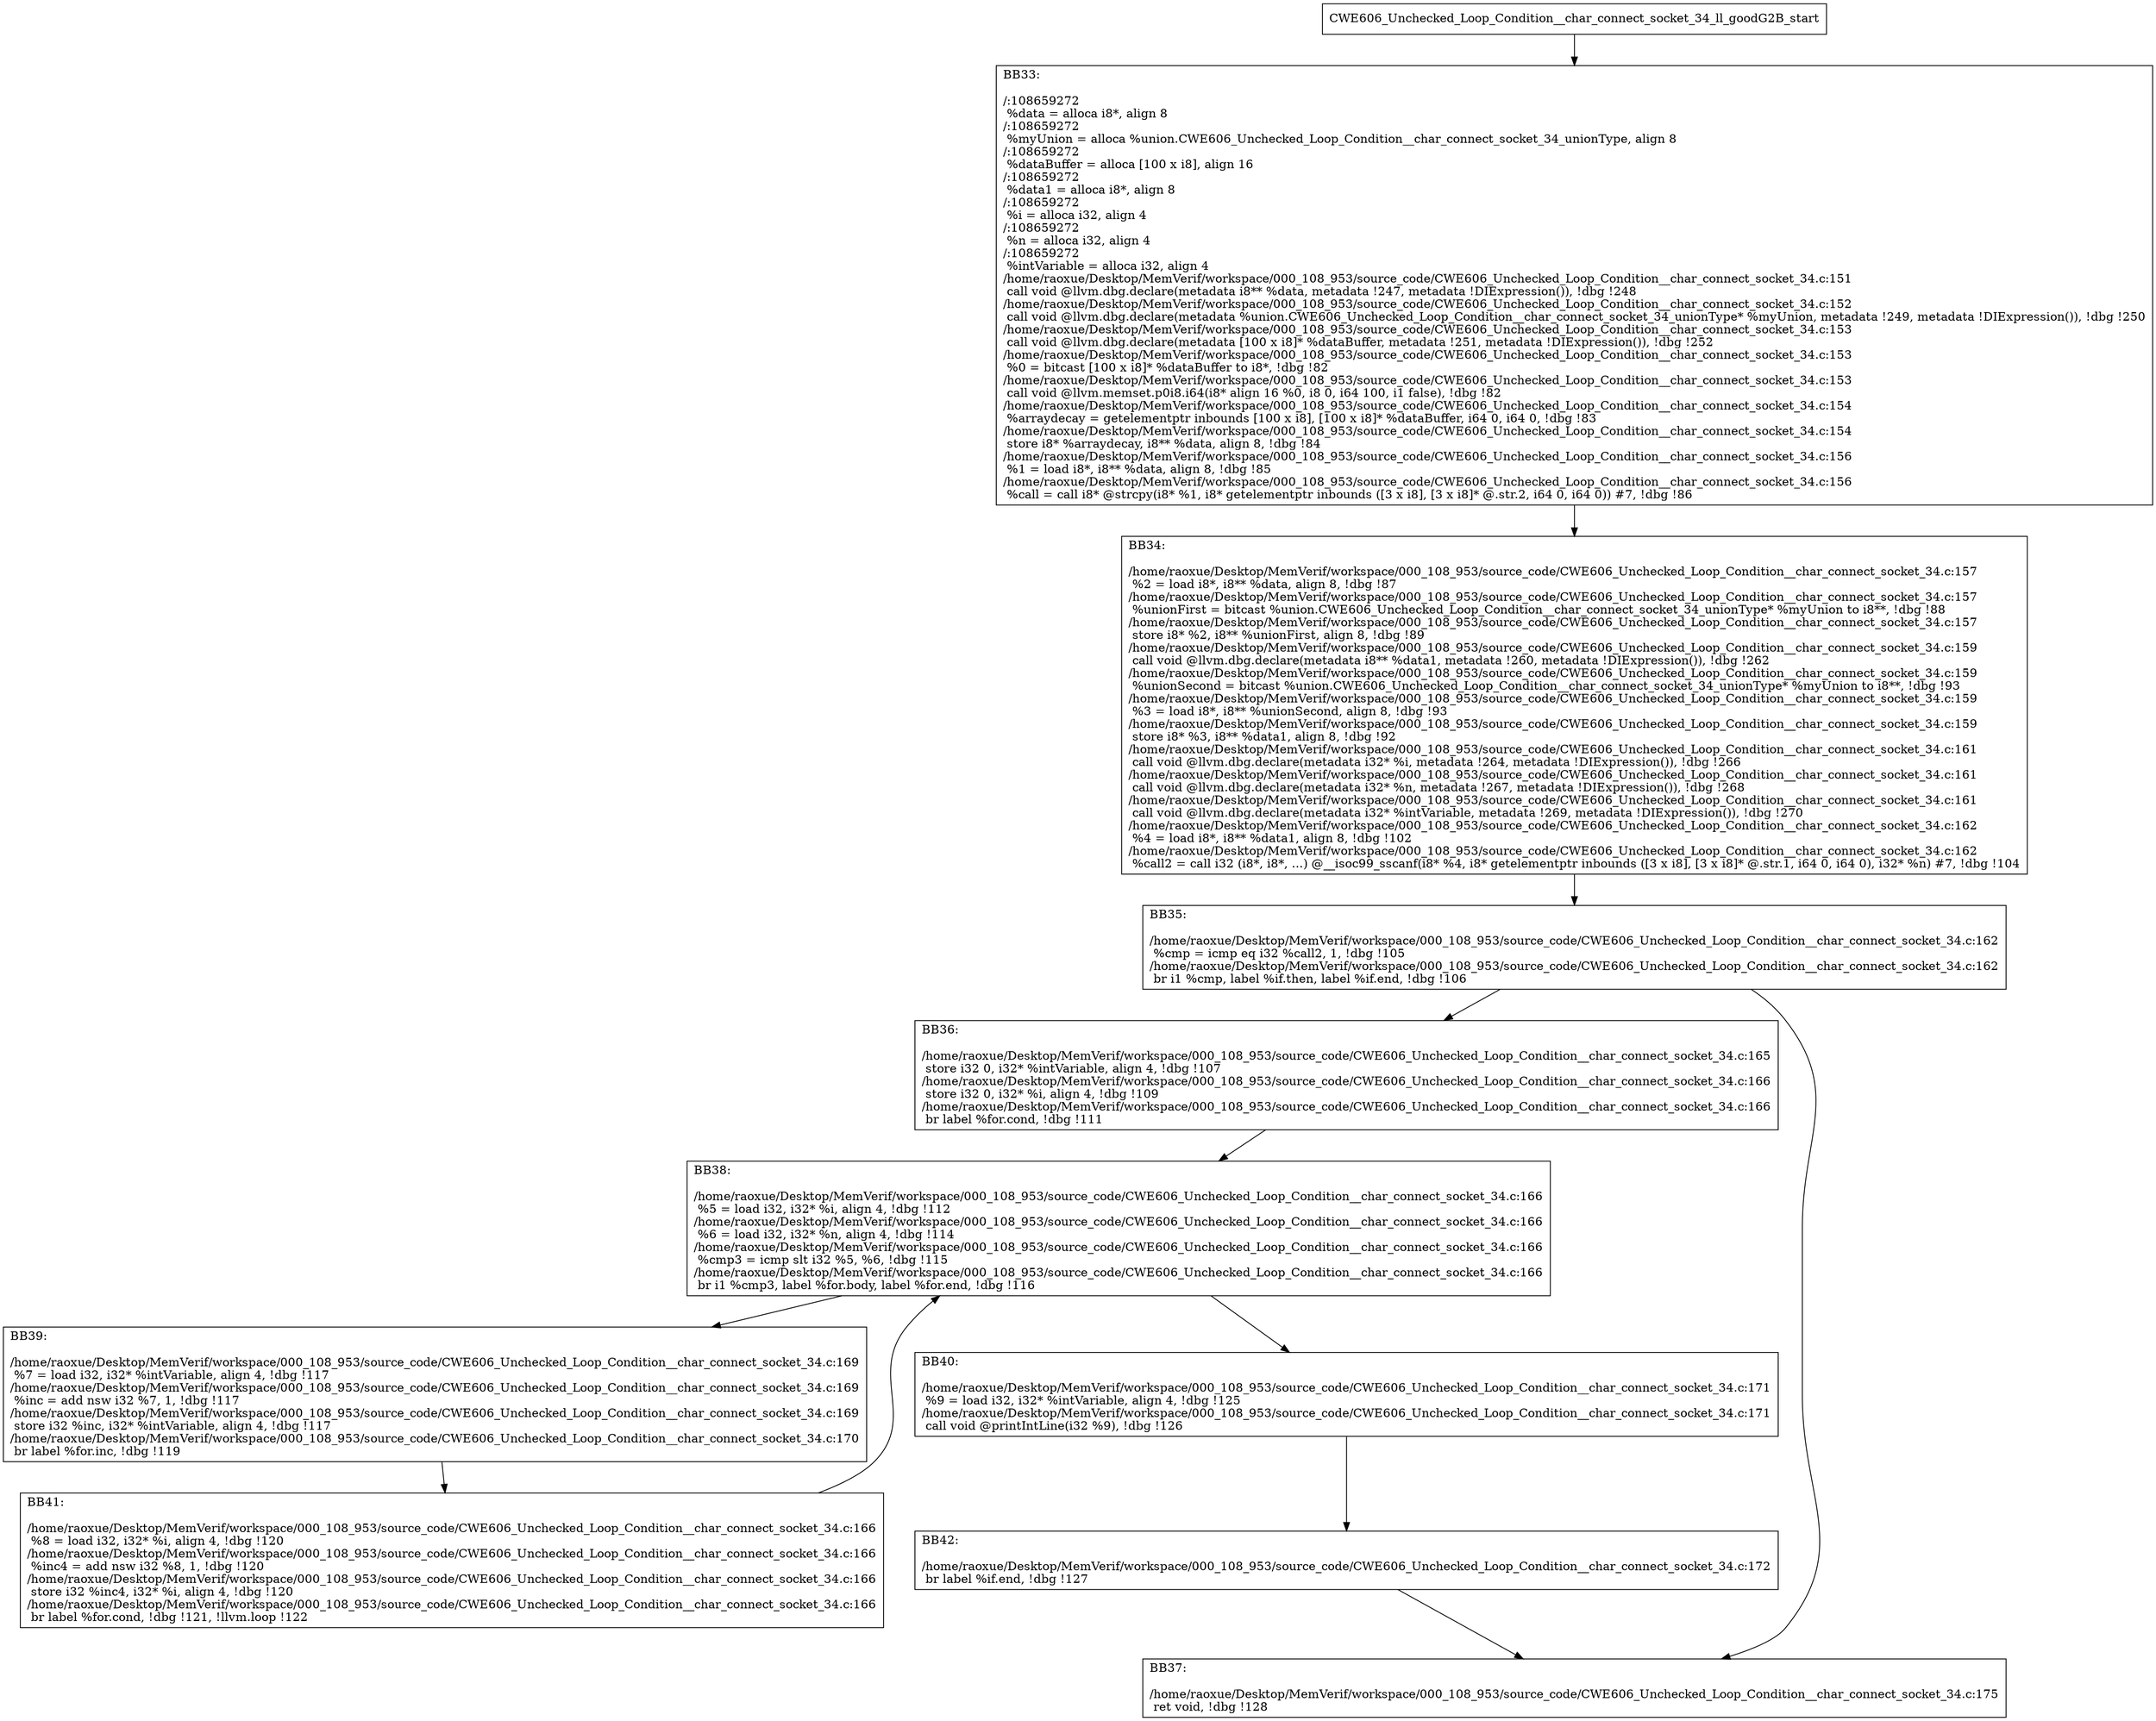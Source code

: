 digraph "CFG for'CWE606_Unchecked_Loop_Condition__char_connect_socket_34_ll_goodG2B' function" {
	BBCWE606_Unchecked_Loop_Condition__char_connect_socket_34_ll_goodG2B_start[shape=record,label="{CWE606_Unchecked_Loop_Condition__char_connect_socket_34_ll_goodG2B_start}"];
	BBCWE606_Unchecked_Loop_Condition__char_connect_socket_34_ll_goodG2B_start-> CWE606_Unchecked_Loop_Condition__char_connect_socket_34_ll_goodG2BBB33;
	CWE606_Unchecked_Loop_Condition__char_connect_socket_34_ll_goodG2BBB33 [shape=record, label="{BB33:\l\l/:108659272\l
  %data = alloca i8*, align 8\l
/:108659272\l
  %myUnion = alloca %union.CWE606_Unchecked_Loop_Condition__char_connect_socket_34_unionType, align 8\l
/:108659272\l
  %dataBuffer = alloca [100 x i8], align 16\l
/:108659272\l
  %data1 = alloca i8*, align 8\l
/:108659272\l
  %i = alloca i32, align 4\l
/:108659272\l
  %n = alloca i32, align 4\l
/:108659272\l
  %intVariable = alloca i32, align 4\l
/home/raoxue/Desktop/MemVerif/workspace/000_108_953/source_code/CWE606_Unchecked_Loop_Condition__char_connect_socket_34.c:151\l
  call void @llvm.dbg.declare(metadata i8** %data, metadata !247, metadata !DIExpression()), !dbg !248\l
/home/raoxue/Desktop/MemVerif/workspace/000_108_953/source_code/CWE606_Unchecked_Loop_Condition__char_connect_socket_34.c:152\l
  call void @llvm.dbg.declare(metadata %union.CWE606_Unchecked_Loop_Condition__char_connect_socket_34_unionType* %myUnion, metadata !249, metadata !DIExpression()), !dbg !250\l
/home/raoxue/Desktop/MemVerif/workspace/000_108_953/source_code/CWE606_Unchecked_Loop_Condition__char_connect_socket_34.c:153\l
  call void @llvm.dbg.declare(metadata [100 x i8]* %dataBuffer, metadata !251, metadata !DIExpression()), !dbg !252\l
/home/raoxue/Desktop/MemVerif/workspace/000_108_953/source_code/CWE606_Unchecked_Loop_Condition__char_connect_socket_34.c:153\l
  %0 = bitcast [100 x i8]* %dataBuffer to i8*, !dbg !82\l
/home/raoxue/Desktop/MemVerif/workspace/000_108_953/source_code/CWE606_Unchecked_Loop_Condition__char_connect_socket_34.c:153\l
  call void @llvm.memset.p0i8.i64(i8* align 16 %0, i8 0, i64 100, i1 false), !dbg !82\l
/home/raoxue/Desktop/MemVerif/workspace/000_108_953/source_code/CWE606_Unchecked_Loop_Condition__char_connect_socket_34.c:154\l
  %arraydecay = getelementptr inbounds [100 x i8], [100 x i8]* %dataBuffer, i64 0, i64 0, !dbg !83\l
/home/raoxue/Desktop/MemVerif/workspace/000_108_953/source_code/CWE606_Unchecked_Loop_Condition__char_connect_socket_34.c:154\l
  store i8* %arraydecay, i8** %data, align 8, !dbg !84\l
/home/raoxue/Desktop/MemVerif/workspace/000_108_953/source_code/CWE606_Unchecked_Loop_Condition__char_connect_socket_34.c:156\l
  %1 = load i8*, i8** %data, align 8, !dbg !85\l
/home/raoxue/Desktop/MemVerif/workspace/000_108_953/source_code/CWE606_Unchecked_Loop_Condition__char_connect_socket_34.c:156\l
  %call = call i8* @strcpy(i8* %1, i8* getelementptr inbounds ([3 x i8], [3 x i8]* @.str.2, i64 0, i64 0)) #7, !dbg !86\l
}"];
	CWE606_Unchecked_Loop_Condition__char_connect_socket_34_ll_goodG2BBB33-> CWE606_Unchecked_Loop_Condition__char_connect_socket_34_ll_goodG2BBB34;
	CWE606_Unchecked_Loop_Condition__char_connect_socket_34_ll_goodG2BBB34 [shape=record, label="{BB34:\l\l/home/raoxue/Desktop/MemVerif/workspace/000_108_953/source_code/CWE606_Unchecked_Loop_Condition__char_connect_socket_34.c:157\l
  %2 = load i8*, i8** %data, align 8, !dbg !87\l
/home/raoxue/Desktop/MemVerif/workspace/000_108_953/source_code/CWE606_Unchecked_Loop_Condition__char_connect_socket_34.c:157\l
  %unionFirst = bitcast %union.CWE606_Unchecked_Loop_Condition__char_connect_socket_34_unionType* %myUnion to i8**, !dbg !88\l
/home/raoxue/Desktop/MemVerif/workspace/000_108_953/source_code/CWE606_Unchecked_Loop_Condition__char_connect_socket_34.c:157\l
  store i8* %2, i8** %unionFirst, align 8, !dbg !89\l
/home/raoxue/Desktop/MemVerif/workspace/000_108_953/source_code/CWE606_Unchecked_Loop_Condition__char_connect_socket_34.c:159\l
  call void @llvm.dbg.declare(metadata i8** %data1, metadata !260, metadata !DIExpression()), !dbg !262\l
/home/raoxue/Desktop/MemVerif/workspace/000_108_953/source_code/CWE606_Unchecked_Loop_Condition__char_connect_socket_34.c:159\l
  %unionSecond = bitcast %union.CWE606_Unchecked_Loop_Condition__char_connect_socket_34_unionType* %myUnion to i8**, !dbg !93\l
/home/raoxue/Desktop/MemVerif/workspace/000_108_953/source_code/CWE606_Unchecked_Loop_Condition__char_connect_socket_34.c:159\l
  %3 = load i8*, i8** %unionSecond, align 8, !dbg !93\l
/home/raoxue/Desktop/MemVerif/workspace/000_108_953/source_code/CWE606_Unchecked_Loop_Condition__char_connect_socket_34.c:159\l
  store i8* %3, i8** %data1, align 8, !dbg !92\l
/home/raoxue/Desktop/MemVerif/workspace/000_108_953/source_code/CWE606_Unchecked_Loop_Condition__char_connect_socket_34.c:161\l
  call void @llvm.dbg.declare(metadata i32* %i, metadata !264, metadata !DIExpression()), !dbg !266\l
/home/raoxue/Desktop/MemVerif/workspace/000_108_953/source_code/CWE606_Unchecked_Loop_Condition__char_connect_socket_34.c:161\l
  call void @llvm.dbg.declare(metadata i32* %n, metadata !267, metadata !DIExpression()), !dbg !268\l
/home/raoxue/Desktop/MemVerif/workspace/000_108_953/source_code/CWE606_Unchecked_Loop_Condition__char_connect_socket_34.c:161\l
  call void @llvm.dbg.declare(metadata i32* %intVariable, metadata !269, metadata !DIExpression()), !dbg !270\l
/home/raoxue/Desktop/MemVerif/workspace/000_108_953/source_code/CWE606_Unchecked_Loop_Condition__char_connect_socket_34.c:162\l
  %4 = load i8*, i8** %data1, align 8, !dbg !102\l
/home/raoxue/Desktop/MemVerif/workspace/000_108_953/source_code/CWE606_Unchecked_Loop_Condition__char_connect_socket_34.c:162\l
  %call2 = call i32 (i8*, i8*, ...) @__isoc99_sscanf(i8* %4, i8* getelementptr inbounds ([3 x i8], [3 x i8]* @.str.1, i64 0, i64 0), i32* %n) #7, !dbg !104\l
}"];
	CWE606_Unchecked_Loop_Condition__char_connect_socket_34_ll_goodG2BBB34-> CWE606_Unchecked_Loop_Condition__char_connect_socket_34_ll_goodG2BBB35;
	CWE606_Unchecked_Loop_Condition__char_connect_socket_34_ll_goodG2BBB35 [shape=record, label="{BB35:\l\l/home/raoxue/Desktop/MemVerif/workspace/000_108_953/source_code/CWE606_Unchecked_Loop_Condition__char_connect_socket_34.c:162\l
  %cmp = icmp eq i32 %call2, 1, !dbg !105\l
/home/raoxue/Desktop/MemVerif/workspace/000_108_953/source_code/CWE606_Unchecked_Loop_Condition__char_connect_socket_34.c:162\l
  br i1 %cmp, label %if.then, label %if.end, !dbg !106\l
}"];
	CWE606_Unchecked_Loop_Condition__char_connect_socket_34_ll_goodG2BBB35-> CWE606_Unchecked_Loop_Condition__char_connect_socket_34_ll_goodG2BBB36;
	CWE606_Unchecked_Loop_Condition__char_connect_socket_34_ll_goodG2BBB35-> CWE606_Unchecked_Loop_Condition__char_connect_socket_34_ll_goodG2BBB37;
	CWE606_Unchecked_Loop_Condition__char_connect_socket_34_ll_goodG2BBB36 [shape=record, label="{BB36:\l\l/home/raoxue/Desktop/MemVerif/workspace/000_108_953/source_code/CWE606_Unchecked_Loop_Condition__char_connect_socket_34.c:165\l
  store i32 0, i32* %intVariable, align 4, !dbg !107\l
/home/raoxue/Desktop/MemVerif/workspace/000_108_953/source_code/CWE606_Unchecked_Loop_Condition__char_connect_socket_34.c:166\l
  store i32 0, i32* %i, align 4, !dbg !109\l
/home/raoxue/Desktop/MemVerif/workspace/000_108_953/source_code/CWE606_Unchecked_Loop_Condition__char_connect_socket_34.c:166\l
  br label %for.cond, !dbg !111\l
}"];
	CWE606_Unchecked_Loop_Condition__char_connect_socket_34_ll_goodG2BBB36-> CWE606_Unchecked_Loop_Condition__char_connect_socket_34_ll_goodG2BBB38;
	CWE606_Unchecked_Loop_Condition__char_connect_socket_34_ll_goodG2BBB38 [shape=record, label="{BB38:\l\l/home/raoxue/Desktop/MemVerif/workspace/000_108_953/source_code/CWE606_Unchecked_Loop_Condition__char_connect_socket_34.c:166\l
  %5 = load i32, i32* %i, align 4, !dbg !112\l
/home/raoxue/Desktop/MemVerif/workspace/000_108_953/source_code/CWE606_Unchecked_Loop_Condition__char_connect_socket_34.c:166\l
  %6 = load i32, i32* %n, align 4, !dbg !114\l
/home/raoxue/Desktop/MemVerif/workspace/000_108_953/source_code/CWE606_Unchecked_Loop_Condition__char_connect_socket_34.c:166\l
  %cmp3 = icmp slt i32 %5, %6, !dbg !115\l
/home/raoxue/Desktop/MemVerif/workspace/000_108_953/source_code/CWE606_Unchecked_Loop_Condition__char_connect_socket_34.c:166\l
  br i1 %cmp3, label %for.body, label %for.end, !dbg !116\l
}"];
	CWE606_Unchecked_Loop_Condition__char_connect_socket_34_ll_goodG2BBB38-> CWE606_Unchecked_Loop_Condition__char_connect_socket_34_ll_goodG2BBB39;
	CWE606_Unchecked_Loop_Condition__char_connect_socket_34_ll_goodG2BBB38-> CWE606_Unchecked_Loop_Condition__char_connect_socket_34_ll_goodG2BBB40;
	CWE606_Unchecked_Loop_Condition__char_connect_socket_34_ll_goodG2BBB39 [shape=record, label="{BB39:\l\l/home/raoxue/Desktop/MemVerif/workspace/000_108_953/source_code/CWE606_Unchecked_Loop_Condition__char_connect_socket_34.c:169\l
  %7 = load i32, i32* %intVariable, align 4, !dbg !117\l
/home/raoxue/Desktop/MemVerif/workspace/000_108_953/source_code/CWE606_Unchecked_Loop_Condition__char_connect_socket_34.c:169\l
  %inc = add nsw i32 %7, 1, !dbg !117\l
/home/raoxue/Desktop/MemVerif/workspace/000_108_953/source_code/CWE606_Unchecked_Loop_Condition__char_connect_socket_34.c:169\l
  store i32 %inc, i32* %intVariable, align 4, !dbg !117\l
/home/raoxue/Desktop/MemVerif/workspace/000_108_953/source_code/CWE606_Unchecked_Loop_Condition__char_connect_socket_34.c:170\l
  br label %for.inc, !dbg !119\l
}"];
	CWE606_Unchecked_Loop_Condition__char_connect_socket_34_ll_goodG2BBB39-> CWE606_Unchecked_Loop_Condition__char_connect_socket_34_ll_goodG2BBB41;
	CWE606_Unchecked_Loop_Condition__char_connect_socket_34_ll_goodG2BBB41 [shape=record, label="{BB41:\l\l/home/raoxue/Desktop/MemVerif/workspace/000_108_953/source_code/CWE606_Unchecked_Loop_Condition__char_connect_socket_34.c:166\l
  %8 = load i32, i32* %i, align 4, !dbg !120\l
/home/raoxue/Desktop/MemVerif/workspace/000_108_953/source_code/CWE606_Unchecked_Loop_Condition__char_connect_socket_34.c:166\l
  %inc4 = add nsw i32 %8, 1, !dbg !120\l
/home/raoxue/Desktop/MemVerif/workspace/000_108_953/source_code/CWE606_Unchecked_Loop_Condition__char_connect_socket_34.c:166\l
  store i32 %inc4, i32* %i, align 4, !dbg !120\l
/home/raoxue/Desktop/MemVerif/workspace/000_108_953/source_code/CWE606_Unchecked_Loop_Condition__char_connect_socket_34.c:166\l
  br label %for.cond, !dbg !121, !llvm.loop !122\l
}"];
	CWE606_Unchecked_Loop_Condition__char_connect_socket_34_ll_goodG2BBB41-> CWE606_Unchecked_Loop_Condition__char_connect_socket_34_ll_goodG2BBB38;
	CWE606_Unchecked_Loop_Condition__char_connect_socket_34_ll_goodG2BBB40 [shape=record, label="{BB40:\l\l/home/raoxue/Desktop/MemVerif/workspace/000_108_953/source_code/CWE606_Unchecked_Loop_Condition__char_connect_socket_34.c:171\l
  %9 = load i32, i32* %intVariable, align 4, !dbg !125\l
/home/raoxue/Desktop/MemVerif/workspace/000_108_953/source_code/CWE606_Unchecked_Loop_Condition__char_connect_socket_34.c:171\l
  call void @printIntLine(i32 %9), !dbg !126\l
}"];
	CWE606_Unchecked_Loop_Condition__char_connect_socket_34_ll_goodG2BBB40-> CWE606_Unchecked_Loop_Condition__char_connect_socket_34_ll_goodG2BBB42;
	CWE606_Unchecked_Loop_Condition__char_connect_socket_34_ll_goodG2BBB42 [shape=record, label="{BB42:\l\l/home/raoxue/Desktop/MemVerif/workspace/000_108_953/source_code/CWE606_Unchecked_Loop_Condition__char_connect_socket_34.c:172\l
  br label %if.end, !dbg !127\l
}"];
	CWE606_Unchecked_Loop_Condition__char_connect_socket_34_ll_goodG2BBB42-> CWE606_Unchecked_Loop_Condition__char_connect_socket_34_ll_goodG2BBB37;
	CWE606_Unchecked_Loop_Condition__char_connect_socket_34_ll_goodG2BBB37 [shape=record, label="{BB37:\l\l/home/raoxue/Desktop/MemVerif/workspace/000_108_953/source_code/CWE606_Unchecked_Loop_Condition__char_connect_socket_34.c:175\l
  ret void, !dbg !128\l
}"];
}
